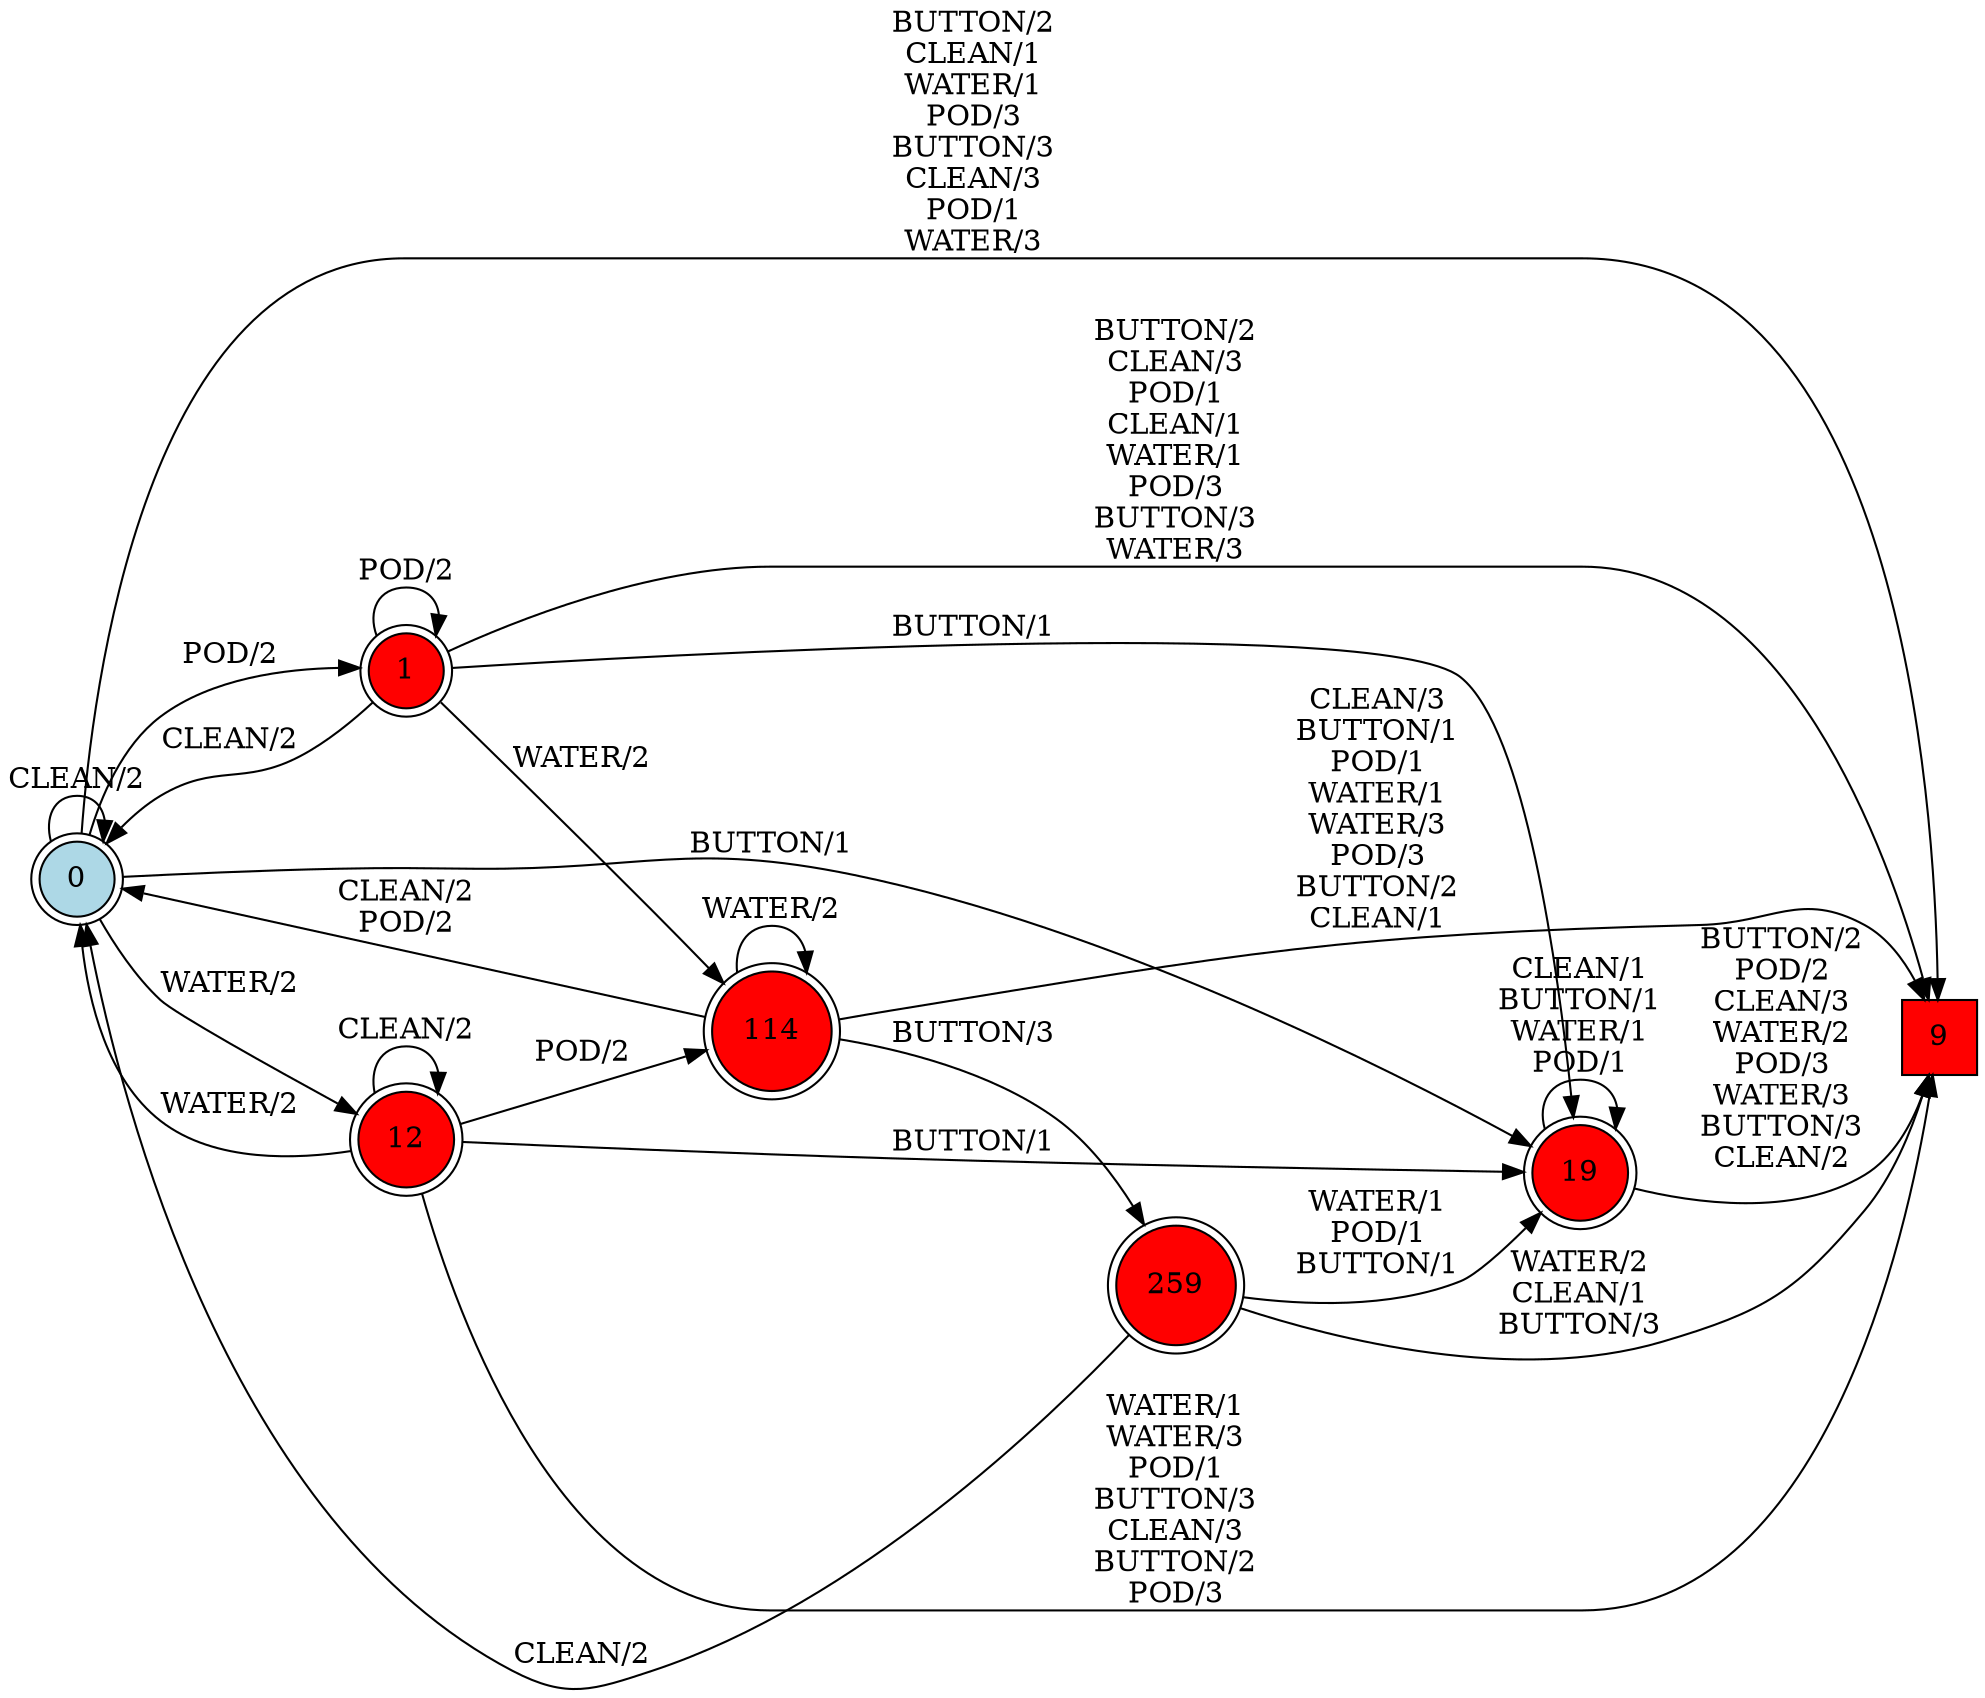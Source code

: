digraph G {
  rankdir=LR;
  node [shape=circle, style=filled, fillcolor=white];
  "0" [isInitial=True, fillcolor=lightblue, shape=doublecircle];
  "1" [fillcolor=red, shape=doublecircle];
  "9" [fillcolor=red, shape=square];
  "12" [fillcolor=red, shape=doublecircle];
  "19" [fillcolor=red, shape=doublecircle];
  "114" [fillcolor=red, shape=doublecircle];
  "259" [fillcolor=red, shape=doublecircle];
  "0" -> "1" [label="POD/2"];
  "0" -> "12" [label="WATER/2"];
  "0" -> "19" [label="BUTTON/1"];
  "0" -> "9" [label="BUTTON/2\nCLEAN/1\nWATER/1\nPOD/3\nBUTTON/3\nCLEAN/3\nPOD/1\nWATER/3"];
  "0" -> "0" [label="CLEAN/2"];
  "1" -> "114" [label="WATER/2"];
  "1" -> "9" [label="BUTTON/2\nCLEAN/3\nPOD/1\nCLEAN/1\nWATER/1\nPOD/3\nBUTTON/3\nWATER/3"];
  "1" -> "0" [label="CLEAN/2"];
  "1" -> "1" [label="POD/2"];
  "1" -> "19" [label="BUTTON/1"];
  "12" -> "9" [label="WATER/1\nWATER/3\nPOD/1\nBUTTON/3\nCLEAN/3\nBUTTON/2\nPOD/3"];
  "12" -> "0" [label="WATER/2"];
  "12" -> "19" [label="BUTTON/1"];
  "12" -> "114" [label="POD/2"];
  "12" -> "12" [label="CLEAN/2"];
  "19" -> "9" [label="BUTTON/2\nPOD/2\nCLEAN/3\nWATER/2\nPOD/3\nWATER/3\nBUTTON/3\nCLEAN/2"];
  "19" -> "19" [label="CLEAN/1\nBUTTON/1\nWATER/1\nPOD/1"];
  "114" -> "9" [label="CLEAN/3\nBUTTON/1\nPOD/1\nWATER/1\nWATER/3\nPOD/3\nBUTTON/2\nCLEAN/1"];
  "114" -> "0" [label="CLEAN/2\nPOD/2"];
  "114" -> "259" [label="BUTTON/3"];
  "114" -> "114" [label="WATER/2"];
  "259" -> "9" [label="WATER/2\nCLEAN/1\nBUTTON/3"];
  "259" -> "19" [label="WATER/1\nPOD/1\nBUTTON/1"];
  "259" -> "0" [label="CLEAN/2"];
}